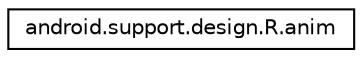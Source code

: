 digraph "Graphical Class Hierarchy"
{
 // INTERACTIVE_SVG=YES
 // LATEX_PDF_SIZE
  edge [fontname="Helvetica",fontsize="10",labelfontname="Helvetica",labelfontsize="10"];
  node [fontname="Helvetica",fontsize="10",shape=record];
  rankdir="LR";
  Node0 [label="android.support.design.R.anim",height=0.2,width=0.4,color="black", fillcolor="white", style="filled",URL="$classandroid_1_1support_1_1design_1_1_r_1_1anim.html",tooltip=" "];
}
